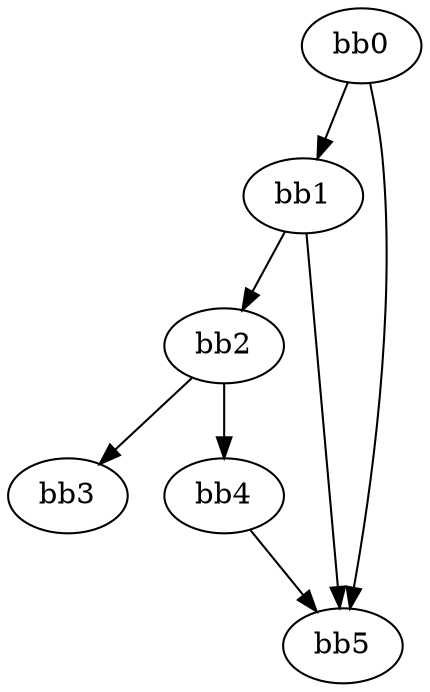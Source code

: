 digraph {
    0 [ label = "bb0\l" ]
    1 [ label = "bb1\l" ]
    2 [ label = "bb2\l" ]
    3 [ label = "bb3\l" ]
    4 [ label = "bb4\l" ]
    5 [ label = "bb5\l" ]
    0 -> 1 [ ]
    0 -> 5 [ ]
    1 -> 2 [ ]
    1 -> 5 [ ]
    2 -> 3 [ ]
    2 -> 4 [ ]
    4 -> 5 [ ]
}

